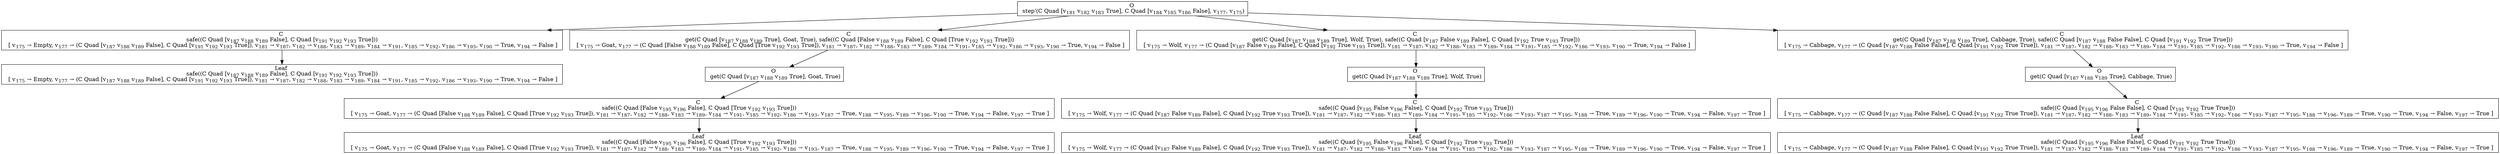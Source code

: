 digraph {
    graph [rankdir=TB
          ,bgcolor=transparent];
    node [shape=box
         ,fillcolor=white
         ,style=filled];
    0 [label=<O <BR/> step'(C Quad [v<SUB>181</SUB> v<SUB>182</SUB> v<SUB>183</SUB> True], C Quad [v<SUB>184</SUB> v<SUB>185</SUB> v<SUB>186</SUB> False], v<SUB>177</SUB>, v<SUB>175</SUB>)>];
    1 [label=<C <BR/> safe((C Quad [v<SUB>187</SUB> v<SUB>188</SUB> v<SUB>189</SUB> False], C Quad [v<SUB>191</SUB> v<SUB>192</SUB> v<SUB>193</SUB> True])) <BR/>  [ v<SUB>175</SUB> &rarr; Empty, v<SUB>177</SUB> &rarr; (C Quad [v<SUB>187</SUB> v<SUB>188</SUB> v<SUB>189</SUB> False], C Quad [v<SUB>191</SUB> v<SUB>192</SUB> v<SUB>193</SUB> True]), v<SUB>181</SUB> &rarr; v<SUB>187</SUB>, v<SUB>182</SUB> &rarr; v<SUB>188</SUB>, v<SUB>183</SUB> &rarr; v<SUB>189</SUB>, v<SUB>184</SUB> &rarr; v<SUB>191</SUB>, v<SUB>185</SUB> &rarr; v<SUB>192</SUB>, v<SUB>186</SUB> &rarr; v<SUB>193</SUB>, v<SUB>190</SUB> &rarr; True, v<SUB>194</SUB> &rarr; False ] >];
    2 [label=<C <BR/> get(C Quad [v<SUB>187</SUB> v<SUB>188</SUB> v<SUB>189</SUB> True], Goat, True), safe((C Quad [False v<SUB>188</SUB> v<SUB>189</SUB> False], C Quad [True v<SUB>192</SUB> v<SUB>193</SUB> True])) <BR/>  [ v<SUB>175</SUB> &rarr; Goat, v<SUB>177</SUB> &rarr; (C Quad [False v<SUB>188</SUB> v<SUB>189</SUB> False], C Quad [True v<SUB>192</SUB> v<SUB>193</SUB> True]), v<SUB>181</SUB> &rarr; v<SUB>187</SUB>, v<SUB>182</SUB> &rarr; v<SUB>188</SUB>, v<SUB>183</SUB> &rarr; v<SUB>189</SUB>, v<SUB>184</SUB> &rarr; v<SUB>191</SUB>, v<SUB>185</SUB> &rarr; v<SUB>192</SUB>, v<SUB>186</SUB> &rarr; v<SUB>193</SUB>, v<SUB>190</SUB> &rarr; True, v<SUB>194</SUB> &rarr; False ] >];
    3 [label=<C <BR/> get(C Quad [v<SUB>187</SUB> v<SUB>188</SUB> v<SUB>189</SUB> True], Wolf, True), safe((C Quad [v<SUB>187</SUB> False v<SUB>189</SUB> False], C Quad [v<SUB>192</SUB> True v<SUB>193</SUB> True])) <BR/>  [ v<SUB>175</SUB> &rarr; Wolf, v<SUB>177</SUB> &rarr; (C Quad [v<SUB>187</SUB> False v<SUB>189</SUB> False], C Quad [v<SUB>192</SUB> True v<SUB>193</SUB> True]), v<SUB>181</SUB> &rarr; v<SUB>187</SUB>, v<SUB>182</SUB> &rarr; v<SUB>188</SUB>, v<SUB>183</SUB> &rarr; v<SUB>189</SUB>, v<SUB>184</SUB> &rarr; v<SUB>191</SUB>, v<SUB>185</SUB> &rarr; v<SUB>192</SUB>, v<SUB>186</SUB> &rarr; v<SUB>193</SUB>, v<SUB>190</SUB> &rarr; True, v<SUB>194</SUB> &rarr; False ] >];
    4 [label=<C <BR/> get(C Quad [v<SUB>187</SUB> v<SUB>188</SUB> v<SUB>189</SUB> True], Cabbage, True), safe((C Quad [v<SUB>187</SUB> v<SUB>188</SUB> False False], C Quad [v<SUB>191</SUB> v<SUB>192</SUB> True True])) <BR/>  [ v<SUB>175</SUB> &rarr; Cabbage, v<SUB>177</SUB> &rarr; (C Quad [v<SUB>187</SUB> v<SUB>188</SUB> False False], C Quad [v<SUB>191</SUB> v<SUB>192</SUB> True True]), v<SUB>181</SUB> &rarr; v<SUB>187</SUB>, v<SUB>182</SUB> &rarr; v<SUB>188</SUB>, v<SUB>183</SUB> &rarr; v<SUB>189</SUB>, v<SUB>184</SUB> &rarr; v<SUB>191</SUB>, v<SUB>185</SUB> &rarr; v<SUB>192</SUB>, v<SUB>186</SUB> &rarr; v<SUB>193</SUB>, v<SUB>190</SUB> &rarr; True, v<SUB>194</SUB> &rarr; False ] >];
    5 [label=<Leaf <BR/> safe((C Quad [v<SUB>187</SUB> v<SUB>188</SUB> v<SUB>189</SUB> False], C Quad [v<SUB>191</SUB> v<SUB>192</SUB> v<SUB>193</SUB> True])) <BR/>  [ v<SUB>175</SUB> &rarr; Empty, v<SUB>177</SUB> &rarr; (C Quad [v<SUB>187</SUB> v<SUB>188</SUB> v<SUB>189</SUB> False], C Quad [v<SUB>191</SUB> v<SUB>192</SUB> v<SUB>193</SUB> True]), v<SUB>181</SUB> &rarr; v<SUB>187</SUB>, v<SUB>182</SUB> &rarr; v<SUB>188</SUB>, v<SUB>183</SUB> &rarr; v<SUB>189</SUB>, v<SUB>184</SUB> &rarr; v<SUB>191</SUB>, v<SUB>185</SUB> &rarr; v<SUB>192</SUB>, v<SUB>186</SUB> &rarr; v<SUB>193</SUB>, v<SUB>190</SUB> &rarr; True, v<SUB>194</SUB> &rarr; False ] >];
    6 [label=<O <BR/> get(C Quad [v<SUB>187</SUB> v<SUB>188</SUB> v<SUB>189</SUB> True], Goat, True)>];
    7 [label=<C <BR/> safe((C Quad [False v<SUB>195</SUB> v<SUB>196</SUB> False], C Quad [True v<SUB>192</SUB> v<SUB>193</SUB> True])) <BR/>  [ v<SUB>175</SUB> &rarr; Goat, v<SUB>177</SUB> &rarr; (C Quad [False v<SUB>188</SUB> v<SUB>189</SUB> False], C Quad [True v<SUB>192</SUB> v<SUB>193</SUB> True]), v<SUB>181</SUB> &rarr; v<SUB>187</SUB>, v<SUB>182</SUB> &rarr; v<SUB>188</SUB>, v<SUB>183</SUB> &rarr; v<SUB>189</SUB>, v<SUB>184</SUB> &rarr; v<SUB>191</SUB>, v<SUB>185</SUB> &rarr; v<SUB>192</SUB>, v<SUB>186</SUB> &rarr; v<SUB>193</SUB>, v<SUB>187</SUB> &rarr; True, v<SUB>188</SUB> &rarr; v<SUB>195</SUB>, v<SUB>189</SUB> &rarr; v<SUB>196</SUB>, v<SUB>190</SUB> &rarr; True, v<SUB>194</SUB> &rarr; False, v<SUB>197</SUB> &rarr; True ] >];
    8 [label=<Leaf <BR/> safe((C Quad [False v<SUB>195</SUB> v<SUB>196</SUB> False], C Quad [True v<SUB>192</SUB> v<SUB>193</SUB> True])) <BR/>  [ v<SUB>175</SUB> &rarr; Goat, v<SUB>177</SUB> &rarr; (C Quad [False v<SUB>188</SUB> v<SUB>189</SUB> False], C Quad [True v<SUB>192</SUB> v<SUB>193</SUB> True]), v<SUB>181</SUB> &rarr; v<SUB>187</SUB>, v<SUB>182</SUB> &rarr; v<SUB>188</SUB>, v<SUB>183</SUB> &rarr; v<SUB>189</SUB>, v<SUB>184</SUB> &rarr; v<SUB>191</SUB>, v<SUB>185</SUB> &rarr; v<SUB>192</SUB>, v<SUB>186</SUB> &rarr; v<SUB>193</SUB>, v<SUB>187</SUB> &rarr; True, v<SUB>188</SUB> &rarr; v<SUB>195</SUB>, v<SUB>189</SUB> &rarr; v<SUB>196</SUB>, v<SUB>190</SUB> &rarr; True, v<SUB>194</SUB> &rarr; False, v<SUB>197</SUB> &rarr; True ] >];
    9 [label=<O <BR/> get(C Quad [v<SUB>187</SUB> v<SUB>188</SUB> v<SUB>189</SUB> True], Wolf, True)>];
    10 [label=<C <BR/> safe((C Quad [v<SUB>195</SUB> False v<SUB>196</SUB> False], C Quad [v<SUB>192</SUB> True v<SUB>193</SUB> True])) <BR/>  [ v<SUB>175</SUB> &rarr; Wolf, v<SUB>177</SUB> &rarr; (C Quad [v<SUB>187</SUB> False v<SUB>189</SUB> False], C Quad [v<SUB>192</SUB> True v<SUB>193</SUB> True]), v<SUB>181</SUB> &rarr; v<SUB>187</SUB>, v<SUB>182</SUB> &rarr; v<SUB>188</SUB>, v<SUB>183</SUB> &rarr; v<SUB>189</SUB>, v<SUB>184</SUB> &rarr; v<SUB>191</SUB>, v<SUB>185</SUB> &rarr; v<SUB>192</SUB>, v<SUB>186</SUB> &rarr; v<SUB>193</SUB>, v<SUB>187</SUB> &rarr; v<SUB>195</SUB>, v<SUB>188</SUB> &rarr; True, v<SUB>189</SUB> &rarr; v<SUB>196</SUB>, v<SUB>190</SUB> &rarr; True, v<SUB>194</SUB> &rarr; False, v<SUB>197</SUB> &rarr; True ] >];
    11 [label=<Leaf <BR/> safe((C Quad [v<SUB>195</SUB> False v<SUB>196</SUB> False], C Quad [v<SUB>192</SUB> True v<SUB>193</SUB> True])) <BR/>  [ v<SUB>175</SUB> &rarr; Wolf, v<SUB>177</SUB> &rarr; (C Quad [v<SUB>187</SUB> False v<SUB>189</SUB> False], C Quad [v<SUB>192</SUB> True v<SUB>193</SUB> True]), v<SUB>181</SUB> &rarr; v<SUB>187</SUB>, v<SUB>182</SUB> &rarr; v<SUB>188</SUB>, v<SUB>183</SUB> &rarr; v<SUB>189</SUB>, v<SUB>184</SUB> &rarr; v<SUB>191</SUB>, v<SUB>185</SUB> &rarr; v<SUB>192</SUB>, v<SUB>186</SUB> &rarr; v<SUB>193</SUB>, v<SUB>187</SUB> &rarr; v<SUB>195</SUB>, v<SUB>188</SUB> &rarr; True, v<SUB>189</SUB> &rarr; v<SUB>196</SUB>, v<SUB>190</SUB> &rarr; True, v<SUB>194</SUB> &rarr; False, v<SUB>197</SUB> &rarr; True ] >];
    12 [label=<O <BR/> get(C Quad [v<SUB>187</SUB> v<SUB>188</SUB> v<SUB>189</SUB> True], Cabbage, True)>];
    13 [label=<C <BR/> safe((C Quad [v<SUB>195</SUB> v<SUB>196</SUB> False False], C Quad [v<SUB>191</SUB> v<SUB>192</SUB> True True])) <BR/>  [ v<SUB>175</SUB> &rarr; Cabbage, v<SUB>177</SUB> &rarr; (C Quad [v<SUB>187</SUB> v<SUB>188</SUB> False False], C Quad [v<SUB>191</SUB> v<SUB>192</SUB> True True]), v<SUB>181</SUB> &rarr; v<SUB>187</SUB>, v<SUB>182</SUB> &rarr; v<SUB>188</SUB>, v<SUB>183</SUB> &rarr; v<SUB>189</SUB>, v<SUB>184</SUB> &rarr; v<SUB>191</SUB>, v<SUB>185</SUB> &rarr; v<SUB>192</SUB>, v<SUB>186</SUB> &rarr; v<SUB>193</SUB>, v<SUB>187</SUB> &rarr; v<SUB>195</SUB>, v<SUB>188</SUB> &rarr; v<SUB>196</SUB>, v<SUB>189</SUB> &rarr; True, v<SUB>190</SUB> &rarr; True, v<SUB>194</SUB> &rarr; False, v<SUB>197</SUB> &rarr; True ] >];
    14 [label=<Leaf <BR/> safe((C Quad [v<SUB>195</SUB> v<SUB>196</SUB> False False], C Quad [v<SUB>191</SUB> v<SUB>192</SUB> True True])) <BR/>  [ v<SUB>175</SUB> &rarr; Cabbage, v<SUB>177</SUB> &rarr; (C Quad [v<SUB>187</SUB> v<SUB>188</SUB> False False], C Quad [v<SUB>191</SUB> v<SUB>192</SUB> True True]), v<SUB>181</SUB> &rarr; v<SUB>187</SUB>, v<SUB>182</SUB> &rarr; v<SUB>188</SUB>, v<SUB>183</SUB> &rarr; v<SUB>189</SUB>, v<SUB>184</SUB> &rarr; v<SUB>191</SUB>, v<SUB>185</SUB> &rarr; v<SUB>192</SUB>, v<SUB>186</SUB> &rarr; v<SUB>193</SUB>, v<SUB>187</SUB> &rarr; v<SUB>195</SUB>, v<SUB>188</SUB> &rarr; v<SUB>196</SUB>, v<SUB>189</SUB> &rarr; True, v<SUB>190</SUB> &rarr; True, v<SUB>194</SUB> &rarr; False, v<SUB>197</SUB> &rarr; True ] >];
    0 -> 1 [label=""];
    0 -> 2 [label=""];
    0 -> 3 [label=""];
    0 -> 4 [label=""];
    1 -> 5 [label=""];
    2 -> 6 [label=""];
    3 -> 9 [label=""];
    4 -> 12 [label=""];
    6 -> 7 [label=""];
    7 -> 8 [label=""];
    9 -> 10 [label=""];
    10 -> 11 [label=""];
    12 -> 13 [label=""];
    13 -> 14 [label=""];
}